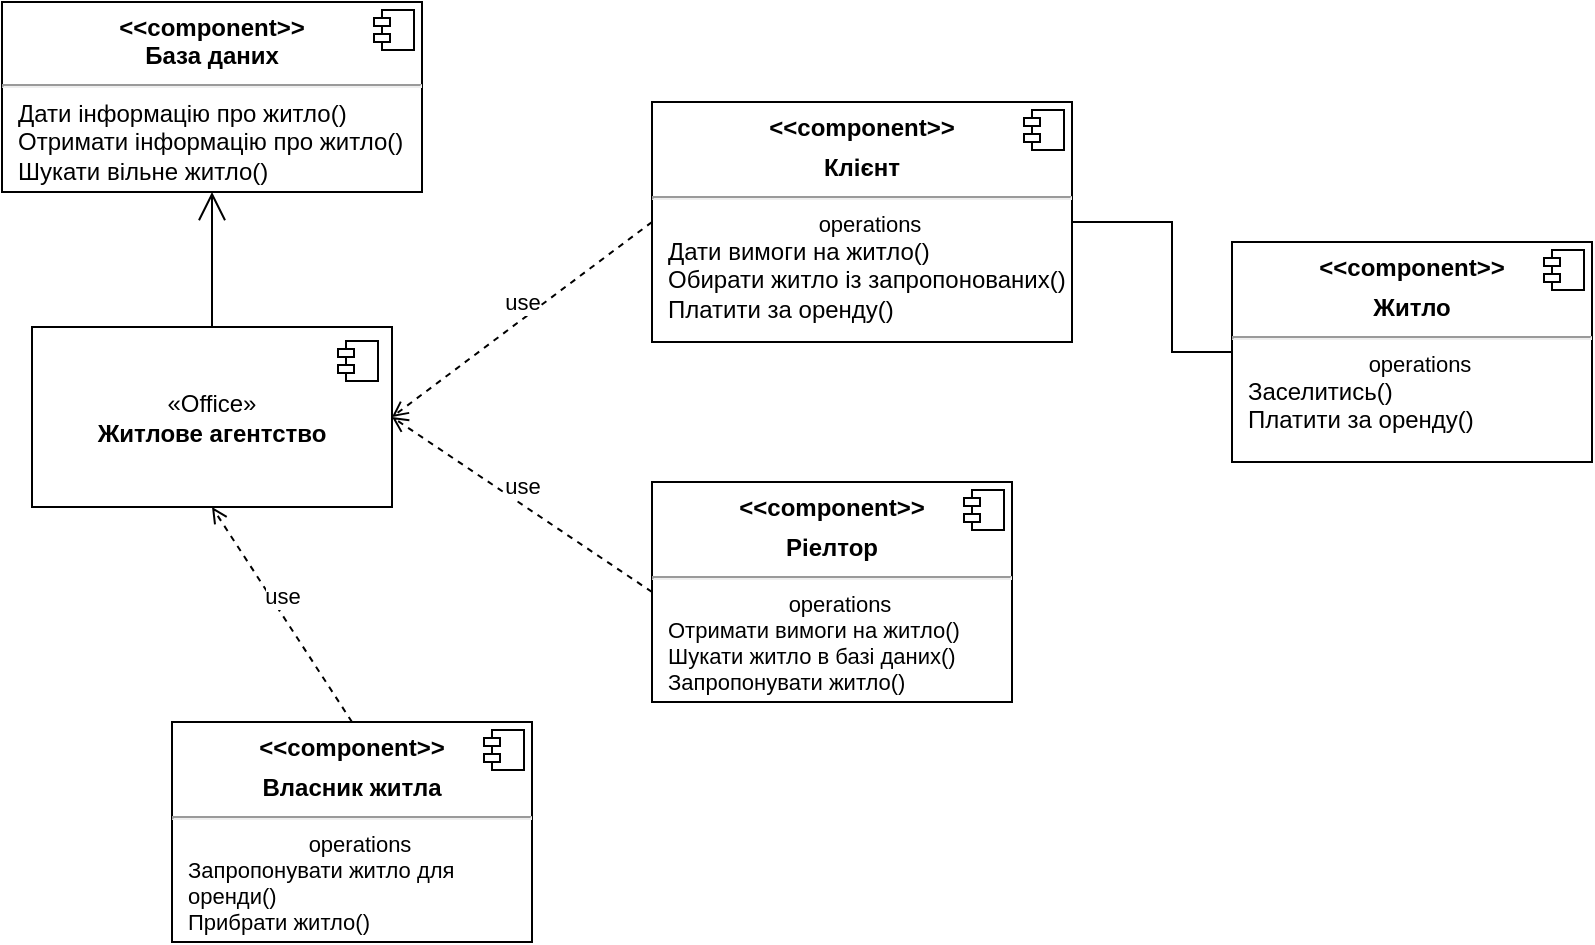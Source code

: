 <mxfile version="21.3.5" type="device">
  <diagram name="Страница 1" id="hD3gTe8wTLsGbvGPBa7Z">
    <mxGraphModel dx="1434" dy="834" grid="1" gridSize="10" guides="1" tooltips="1" connect="1" arrows="1" fold="1" page="1" pageScale="1" pageWidth="827" pageHeight="1169" math="0" shadow="0">
      <root>
        <mxCell id="0" />
        <mxCell id="1" parent="0" />
        <mxCell id="pDaMqJPP7P3ToBmkJ1ZN-1" value="«Office»&lt;br&gt;&lt;b&gt;Житлове агентство&lt;/b&gt;" style="html=1;dropTarget=0;whiteSpace=wrap;" parent="1" vertex="1">
          <mxGeometry x="120" y="332.5" width="180" height="90" as="geometry" />
        </mxCell>
        <mxCell id="pDaMqJPP7P3ToBmkJ1ZN-2" value="" style="shape=module;jettyWidth=8;jettyHeight=4;" parent="pDaMqJPP7P3ToBmkJ1ZN-1" vertex="1">
          <mxGeometry x="1" width="20" height="20" relative="1" as="geometry">
            <mxPoint x="-27" y="7" as="offset" />
          </mxGeometry>
        </mxCell>
        <mxCell id="pDaMqJPP7P3ToBmkJ1ZN-3" value="&lt;p style=&quot;margin:0px;margin-top:6px;text-align:center;&quot;&gt;&lt;b&gt;&amp;lt;&amp;lt;component&amp;gt;&amp;gt;&lt;br&gt;База даних&lt;/b&gt;&lt;/p&gt;&lt;hr&gt;&lt;p style=&quot;margin:0px;margin-left:8px;&quot;&gt;Дати інформацію про житло()&lt;/p&gt;&lt;p style=&quot;margin:0px;margin-left:8px;&quot;&gt;Отримати інформацію про житло()&lt;/p&gt;&lt;p style=&quot;margin:0px;margin-left:8px;&quot;&gt;Шукати вільне житло()&lt;/p&gt;" style="align=left;overflow=fill;html=1;dropTarget=0;whiteSpace=wrap;" parent="1" vertex="1">
          <mxGeometry x="105" y="170" width="210" height="95" as="geometry" />
        </mxCell>
        <mxCell id="pDaMqJPP7P3ToBmkJ1ZN-4" value="" style="shape=component;jettyWidth=8;jettyHeight=4;" parent="pDaMqJPP7P3ToBmkJ1ZN-3" vertex="1">
          <mxGeometry x="1" width="20" height="20" relative="1" as="geometry">
            <mxPoint x="-24" y="4" as="offset" />
          </mxGeometry>
        </mxCell>
        <mxCell id="pDaMqJPP7P3ToBmkJ1ZN-5" value="" style="endArrow=open;endFill=1;endSize=12;html=1;rounded=0;exitX=0.5;exitY=0;exitDx=0;exitDy=0;entryX=0.5;entryY=1;entryDx=0;entryDy=0;" parent="1" source="pDaMqJPP7P3ToBmkJ1ZN-1" target="pDaMqJPP7P3ToBmkJ1ZN-3" edge="1">
          <mxGeometry width="160" relative="1" as="geometry">
            <mxPoint x="330" y="430" as="sourcePoint" />
            <mxPoint x="490" y="430" as="targetPoint" />
          </mxGeometry>
        </mxCell>
        <mxCell id="pDaMqJPP7P3ToBmkJ1ZN-6" value="&lt;p style=&quot;margin:0px;margin-top:6px;text-align:center;&quot;&gt;&lt;b&gt;&amp;lt;&amp;lt;component&amp;gt;&amp;gt;&lt;/b&gt;&lt;/p&gt;&lt;p style=&quot;margin:0px;margin-top:6px;text-align:center;&quot;&gt;&lt;b&gt;Клієнт&lt;/b&gt;&lt;/p&gt;&lt;hr&gt;&lt;p style=&quot;text-align: center; margin: 0px 0px 0px 8px; font-size: 11px;&quot;&gt;operations&lt;/p&gt;&lt;p style=&quot;margin:0px;margin-left:8px;&quot;&gt;Дати вимоги на житло()&lt;/p&gt;&lt;p style=&quot;margin:0px;margin-left:8px;&quot;&gt;Обирати житло із запропонованих()&lt;/p&gt;&lt;p style=&quot;margin:0px;margin-left:8px;&quot;&gt;Платити за оренду()&lt;/p&gt;&lt;p style=&quot;margin:0px;margin-left:8px;&quot;&gt;&lt;br&gt;&lt;/p&gt;" style="align=left;overflow=fill;html=1;dropTarget=0;whiteSpace=wrap;" parent="1" vertex="1">
          <mxGeometry x="430" y="220" width="210" height="120" as="geometry" />
        </mxCell>
        <mxCell id="pDaMqJPP7P3ToBmkJ1ZN-7" value="" style="shape=component;jettyWidth=8;jettyHeight=4;" parent="pDaMqJPP7P3ToBmkJ1ZN-6" vertex="1">
          <mxGeometry x="1" width="20" height="20" relative="1" as="geometry">
            <mxPoint x="-24" y="4" as="offset" />
          </mxGeometry>
        </mxCell>
        <mxCell id="pDaMqJPP7P3ToBmkJ1ZN-9" value="&lt;p style=&quot;margin:0px;margin-top:6px;text-align:center;&quot;&gt;&lt;b&gt;&amp;lt;&amp;lt;component&amp;gt;&amp;gt;&lt;/b&gt;&lt;/p&gt;&lt;p style=&quot;margin:0px;margin-top:6px;text-align:center;&quot;&gt;&lt;b&gt;Ріелтор&lt;/b&gt;&lt;/p&gt;&lt;hr&gt;&lt;p style=&quot;text-align: center; margin: 0px 0px 0px 8px; font-size: 11px;&quot;&gt;operations&lt;/p&gt;&lt;p style=&quot;margin: 0px 0px 0px 8px; font-size: 11px;&quot;&gt;Отримати вимоги на житло()&lt;/p&gt;&lt;p style=&quot;margin: 0px 0px 0px 8px; font-size: 11px;&quot;&gt;Шукати житло в базі даних()&lt;/p&gt;&lt;p style=&quot;margin: 0px 0px 0px 8px; font-size: 11px;&quot;&gt;Запропонувати житло()&lt;/p&gt;" style="align=left;overflow=fill;html=1;dropTarget=0;whiteSpace=wrap;" parent="1" vertex="1">
          <mxGeometry x="430" y="410" width="180" height="110" as="geometry" />
        </mxCell>
        <mxCell id="pDaMqJPP7P3ToBmkJ1ZN-10" value="" style="shape=component;jettyWidth=8;jettyHeight=4;" parent="pDaMqJPP7P3ToBmkJ1ZN-9" vertex="1">
          <mxGeometry x="1" width="20" height="20" relative="1" as="geometry">
            <mxPoint x="-24" y="4" as="offset" />
          </mxGeometry>
        </mxCell>
        <mxCell id="pDaMqJPP7P3ToBmkJ1ZN-11" value="use" style="html=1;verticalAlign=bottom;endArrow=open;dashed=1;elbow=vertical;rounded=0;entryX=1;entryY=0.5;entryDx=0;entryDy=0;exitX=0;exitY=0.5;exitDx=0;exitDy=0;" parent="1" source="pDaMqJPP7P3ToBmkJ1ZN-9" target="pDaMqJPP7P3ToBmkJ1ZN-1" edge="1">
          <mxGeometry relative="1" as="geometry">
            <mxPoint x="400" y="377" as="sourcePoint" />
            <mxPoint x="320" y="377" as="targetPoint" />
          </mxGeometry>
        </mxCell>
        <mxCell id="pDaMqJPP7P3ToBmkJ1ZN-12" value="use" style="html=1;verticalAlign=bottom;endArrow=open;dashed=1;elbow=vertical;rounded=0;entryX=1;entryY=0.5;entryDx=0;entryDy=0;exitX=0;exitY=0.5;exitDx=0;exitDy=0;" parent="1" source="pDaMqJPP7P3ToBmkJ1ZN-6" target="pDaMqJPP7P3ToBmkJ1ZN-1" edge="1">
          <mxGeometry relative="1" as="geometry">
            <mxPoint x="470" y="417" as="sourcePoint" />
            <mxPoint x="330" y="200" as="targetPoint" />
          </mxGeometry>
        </mxCell>
        <mxCell id="pDaMqJPP7P3ToBmkJ1ZN-13" value="&lt;p style=&quot;margin:0px;margin-top:6px;text-align:center;&quot;&gt;&lt;b&gt;&amp;lt;&amp;lt;component&amp;gt;&amp;gt;&lt;/b&gt;&lt;/p&gt;&lt;p style=&quot;margin:0px;margin-top:6px;text-align:center;&quot;&gt;&lt;b&gt;Житло&lt;/b&gt;&lt;/p&gt;&lt;hr&gt;&lt;p style=&quot;text-align: center; margin: 0px 0px 0px 8px; font-size: 11px;&quot;&gt;operations&lt;/p&gt;&lt;p style=&quot;margin:0px;margin-left:8px;&quot;&gt;Заселитись()&lt;/p&gt;&lt;p style=&quot;margin:0px;margin-left:8px;&quot;&gt;Платити за оренду()&lt;/p&gt;&lt;p style=&quot;margin:0px;margin-left:8px;&quot;&gt;&lt;br&gt;&lt;/p&gt;" style="align=left;overflow=fill;html=1;dropTarget=0;whiteSpace=wrap;" parent="1" vertex="1">
          <mxGeometry x="720" y="290" width="180" height="110" as="geometry" />
        </mxCell>
        <mxCell id="pDaMqJPP7P3ToBmkJ1ZN-14" value="" style="shape=component;jettyWidth=8;jettyHeight=4;" parent="pDaMqJPP7P3ToBmkJ1ZN-13" vertex="1">
          <mxGeometry x="1" width="20" height="20" relative="1" as="geometry">
            <mxPoint x="-24" y="4" as="offset" />
          </mxGeometry>
        </mxCell>
        <mxCell id="pDaMqJPP7P3ToBmkJ1ZN-15" value="" style="endArrow=none;endFill=0;endSize=12;html=1;rounded=0;exitX=1;exitY=0.5;exitDx=0;exitDy=0;entryX=0;entryY=0.5;entryDx=0;entryDy=0;" parent="1" source="pDaMqJPP7P3ToBmkJ1ZN-6" target="pDaMqJPP7P3ToBmkJ1ZN-13" edge="1">
          <mxGeometry width="160" relative="1" as="geometry">
            <mxPoint x="570" y="422.5" as="sourcePoint" />
            <mxPoint x="730" y="422.5" as="targetPoint" />
            <Array as="points">
              <mxPoint x="690" y="280" />
              <mxPoint x="690" y="345" />
            </Array>
          </mxGeometry>
        </mxCell>
        <mxCell id="4_qogA3TDu1hHZo2O3l--1" value="&lt;p style=&quot;margin:0px;margin-top:6px;text-align:center;&quot;&gt;&lt;b&gt;&amp;lt;&amp;lt;component&amp;gt;&amp;gt;&lt;/b&gt;&lt;/p&gt;&lt;p style=&quot;margin:0px;margin-top:6px;text-align:center;&quot;&gt;&lt;b&gt;Власник житла&lt;/b&gt;&lt;/p&gt;&lt;hr&gt;&lt;p style=&quot;text-align: center; margin: 0px 0px 0px 8px; font-size: 11px;&quot;&gt;operations&lt;/p&gt;&lt;p style=&quot;margin: 0px 0px 0px 8px; font-size: 11px;&quot;&gt;Запропонувати житло для оренди()&lt;/p&gt;&lt;p style=&quot;margin: 0px 0px 0px 8px; font-size: 11px;&quot;&gt;Прибрати житло()&lt;/p&gt;" style="align=left;overflow=fill;html=1;dropTarget=0;whiteSpace=wrap;" vertex="1" parent="1">
          <mxGeometry x="190" y="530" width="180" height="110" as="geometry" />
        </mxCell>
        <mxCell id="4_qogA3TDu1hHZo2O3l--2" value="" style="shape=component;jettyWidth=8;jettyHeight=4;" vertex="1" parent="4_qogA3TDu1hHZo2O3l--1">
          <mxGeometry x="1" width="20" height="20" relative="1" as="geometry">
            <mxPoint x="-24" y="4" as="offset" />
          </mxGeometry>
        </mxCell>
        <mxCell id="4_qogA3TDu1hHZo2O3l--4" value="use" style="html=1;verticalAlign=bottom;endArrow=open;dashed=1;elbow=vertical;rounded=0;entryX=0.5;entryY=1;entryDx=0;entryDy=0;exitX=0.5;exitY=0;exitDx=0;exitDy=0;" edge="1" parent="1" source="4_qogA3TDu1hHZo2O3l--1" target="pDaMqJPP7P3ToBmkJ1ZN-1">
          <mxGeometry relative="1" as="geometry">
            <mxPoint x="330" y="520" as="sourcePoint" />
            <mxPoint x="200" y="433" as="targetPoint" />
          </mxGeometry>
        </mxCell>
      </root>
    </mxGraphModel>
  </diagram>
</mxfile>
